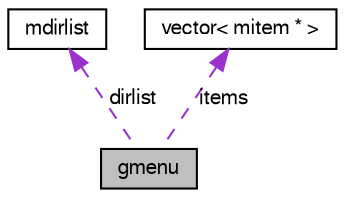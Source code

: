 digraph G
{
  edge [fontname="FreeSans",fontsize="10",labelfontname="FreeSans",labelfontsize="10"];
  node [fontname="FreeSans",fontsize="10",shape=record];
  Node1 [label="gmenu",height=0.2,width=0.4,color="black", fillcolor="grey75", style="filled" fontcolor="black"];
  Node2 -> Node1 [dir=back,color="darkorchid3",fontsize="10",style="dashed",label="dirlist",fontname="FreeSans"];
  Node2 [label="mdirlist",height=0.2,width=0.4,color="black", fillcolor="white", style="filled",URL="$structmdirlist.html"];
  Node3 -> Node1 [dir=back,color="darkorchid3",fontsize="10",style="dashed",label="items",fontname="FreeSans"];
  Node3 [label="vector\< mitem * \>",height=0.2,width=0.4,color="black", fillcolor="white", style="filled",URL="$structvector.html"];
}
